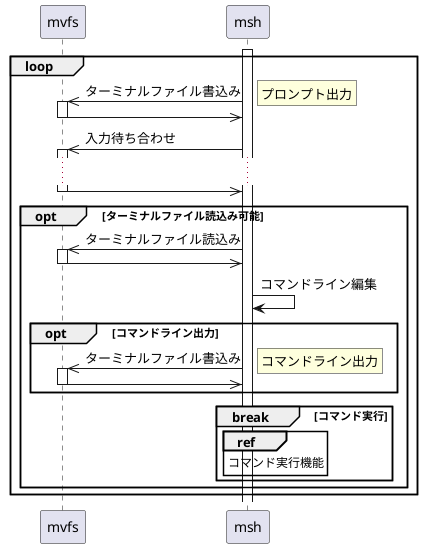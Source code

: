 @startuml

participant mvfs
participant msh

activate msh

loop
    mvfs <<- msh: ターミナルファイル書込み
    activate mvfs
    rnote right: プロンプト出力
    mvfs ->> msh:
    deactivate mvfs

    mvfs <<- msh: 入力待ち合わせ
    activate mvfs
    ...
    mvfs ->> msh:
    deactivate mvfs

    opt ターミナルファイル読込み可能
        mvfs <<- msh: ターミナルファイル読込み
        activate mvfs
        mvfs ->> msh:
        deactivate mvfs

        msh -> msh: コマンドライン編集

        opt コマンドライン出力
            mvfs <<- msh: ターミナルファイル書込み
            activate mvfs
            rnote right: コマンドライン出力
            mvfs ->> msh:
            deactivate mvfs
        end opt

        break コマンド実行
            ||5||
            ref over msh: コマンド実行機能
        end opt
    end opt
end loop


@enduml

